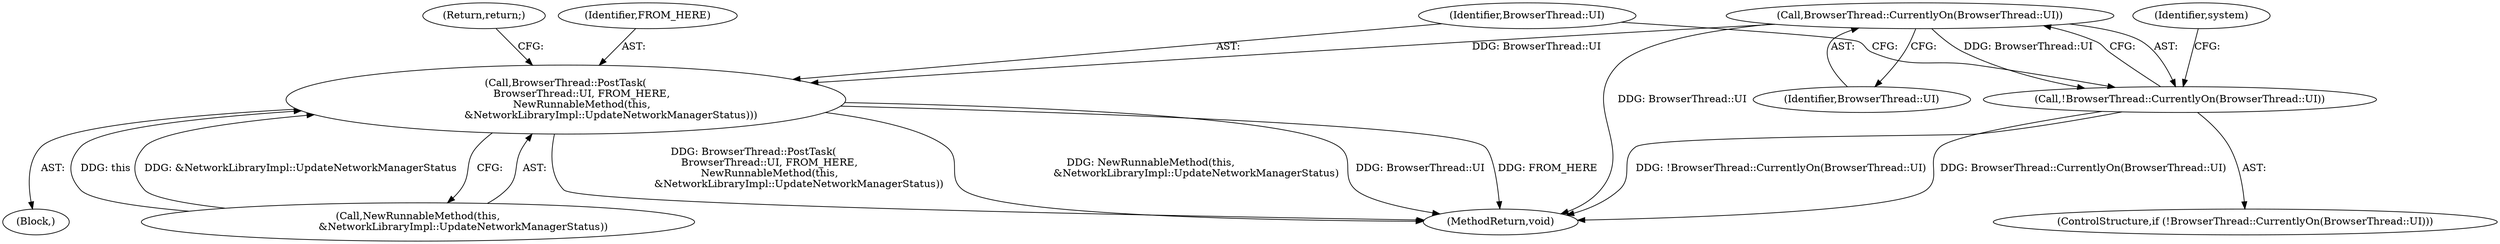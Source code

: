 digraph "0_Chrome_a3e2afaedd8190398ae45ccef34fcdee00fb19aa@API" {
"1000106" [label="(Call,BrowserThread::CurrentlyOn(BrowserThread::UI))"];
"1000105" [label="(Call,!BrowserThread::CurrentlyOn(BrowserThread::UI))"];
"1000109" [label="(Call,BrowserThread::PostTask(\n          BrowserThread::UI, FROM_HERE,\n          NewRunnableMethod(this,\n                            &NetworkLibraryImpl::UpdateNetworkManagerStatus)))"];
"1000108" [label="(Block,)"];
"1000110" [label="(Identifier,BrowserThread::UI)"];
"1000106" [label="(Call,BrowserThread::CurrentlyOn(BrowserThread::UI))"];
"1000105" [label="(Call,!BrowserThread::CurrentlyOn(BrowserThread::UI))"];
"1000116" [label="(Return,return;)"];
"1000111" [label="(Identifier,FROM_HERE)"];
"1000104" [label="(ControlStructure,if (!BrowserThread::CurrentlyOn(BrowserThread::UI)))"];
"1000112" [label="(Call,NewRunnableMethod(this,\n                            &NetworkLibraryImpl::UpdateNetworkManagerStatus))"];
"1000107" [label="(Identifier,BrowserThread::UI)"];
"1000119" [label="(Identifier,system)"];
"1000109" [label="(Call,BrowserThread::PostTask(\n          BrowserThread::UI, FROM_HERE,\n          NewRunnableMethod(this,\n                            &NetworkLibraryImpl::UpdateNetworkManagerStatus)))"];
"1000226" [label="(MethodReturn,void)"];
"1000106" -> "1000105"  [label="AST: "];
"1000106" -> "1000107"  [label="CFG: "];
"1000107" -> "1000106"  [label="AST: "];
"1000105" -> "1000106"  [label="CFG: "];
"1000106" -> "1000226"  [label="DDG: BrowserThread::UI"];
"1000106" -> "1000105"  [label="DDG: BrowserThread::UI"];
"1000106" -> "1000109"  [label="DDG: BrowserThread::UI"];
"1000105" -> "1000104"  [label="AST: "];
"1000110" -> "1000105"  [label="CFG: "];
"1000119" -> "1000105"  [label="CFG: "];
"1000105" -> "1000226"  [label="DDG: !BrowserThread::CurrentlyOn(BrowserThread::UI)"];
"1000105" -> "1000226"  [label="DDG: BrowserThread::CurrentlyOn(BrowserThread::UI)"];
"1000109" -> "1000108"  [label="AST: "];
"1000109" -> "1000112"  [label="CFG: "];
"1000110" -> "1000109"  [label="AST: "];
"1000111" -> "1000109"  [label="AST: "];
"1000112" -> "1000109"  [label="AST: "];
"1000116" -> "1000109"  [label="CFG: "];
"1000109" -> "1000226"  [label="DDG: NewRunnableMethod(this,\n                            &NetworkLibraryImpl::UpdateNetworkManagerStatus)"];
"1000109" -> "1000226"  [label="DDG: BrowserThread::UI"];
"1000109" -> "1000226"  [label="DDG: FROM_HERE"];
"1000109" -> "1000226"  [label="DDG: BrowserThread::PostTask(\n          BrowserThread::UI, FROM_HERE,\n          NewRunnableMethod(this,\n                            &NetworkLibraryImpl::UpdateNetworkManagerStatus))"];
"1000112" -> "1000109"  [label="DDG: this"];
"1000112" -> "1000109"  [label="DDG: &NetworkLibraryImpl::UpdateNetworkManagerStatus"];
}
